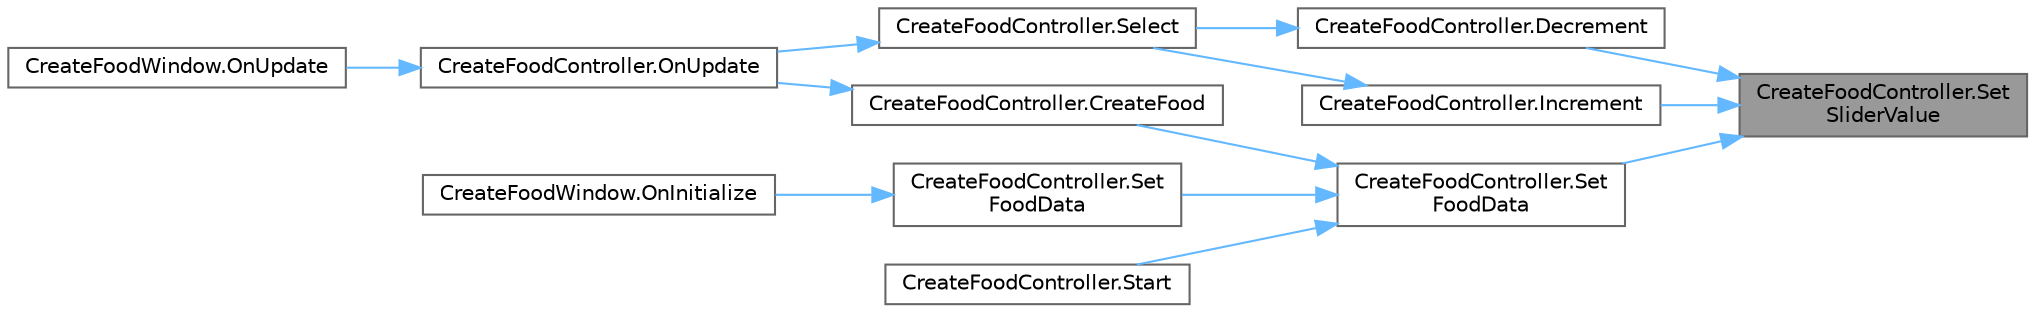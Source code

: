 digraph "CreateFoodController.SetSliderValue"
{
 // LATEX_PDF_SIZE
  bgcolor="transparent";
  edge [fontname=Helvetica,fontsize=10,labelfontname=Helvetica,labelfontsize=10];
  node [fontname=Helvetica,fontsize=10,shape=box,height=0.2,width=0.4];
  rankdir="RL";
  Node1 [id="Node000001",label="CreateFoodController.Set\lSliderValue",height=0.2,width=0.4,color="gray40", fillcolor="grey60", style="filled", fontcolor="black",tooltip=" "];
  Node1 -> Node2 [id="edge1_Node000001_Node000002",dir="back",color="steelblue1",style="solid",tooltip=" "];
  Node2 [id="Node000002",label="CreateFoodController.Decrement",height=0.2,width=0.4,color="grey40", fillcolor="white", style="filled",URL="$class_create_food_controller.html#a30c8376f6da3f6d720a7c836185c9ab3",tooltip=" "];
  Node2 -> Node3 [id="edge2_Node000002_Node000003",dir="back",color="steelblue1",style="solid",tooltip=" "];
  Node3 [id="Node000003",label="CreateFoodController.Select",height=0.2,width=0.4,color="grey40", fillcolor="white", style="filled",URL="$class_create_food_controller.html#a4057a9ed1efbbf3b6138d06bd3bee120",tooltip=" "];
  Node3 -> Node4 [id="edge3_Node000003_Node000004",dir="back",color="steelblue1",style="solid",tooltip=" "];
  Node4 [id="Node000004",label="CreateFoodController.OnUpdate",height=0.2,width=0.4,color="grey40", fillcolor="white", style="filled",URL="$class_create_food_controller.html#ad4d60dc7157247326f383c8ceb25f76e",tooltip="実行処理"];
  Node4 -> Node5 [id="edge4_Node000004_Node000005",dir="back",color="steelblue1",style="solid",tooltip=" "];
  Node5 [id="Node000005",label="CreateFoodWindow.OnUpdate",height=0.2,width=0.4,color="grey40", fillcolor="white", style="filled",URL="$class_create_food_window.html#add6e26869c70228c376ff3531aee63dc",tooltip=" "];
  Node1 -> Node6 [id="edge5_Node000001_Node000006",dir="back",color="steelblue1",style="solid",tooltip=" "];
  Node6 [id="Node000006",label="CreateFoodController.Increment",height=0.2,width=0.4,color="grey40", fillcolor="white", style="filled",URL="$class_create_food_controller.html#a83cb7671ab188d9b9fbc1017537a9f58",tooltip=" "];
  Node6 -> Node3 [id="edge6_Node000006_Node000003",dir="back",color="steelblue1",style="solid",tooltip=" "];
  Node1 -> Node7 [id="edge7_Node000001_Node000007",dir="back",color="steelblue1",style="solid",tooltip=" "];
  Node7 [id="Node000007",label="CreateFoodController.Set\lFoodData",height=0.2,width=0.4,color="grey40", fillcolor="white", style="filled",URL="$class_create_food_controller.html#a4cb1940681ce30b96c04c4b2c3a56b77",tooltip=" "];
  Node7 -> Node8 [id="edge8_Node000007_Node000008",dir="back",color="steelblue1",style="solid",tooltip=" "];
  Node8 [id="Node000008",label="CreateFoodController.CreateFood",height=0.2,width=0.4,color="grey40", fillcolor="white", style="filled",URL="$class_create_food_controller.html#a8a5c9a8cd6c5a2b4d3f032daf443e366",tooltip=" "];
  Node8 -> Node4 [id="edge9_Node000008_Node000004",dir="back",color="steelblue1",style="solid",tooltip=" "];
  Node7 -> Node9 [id="edge10_Node000007_Node000009",dir="back",color="steelblue1",style="solid",tooltip=" "];
  Node9 [id="Node000009",label="CreateFoodController.Set\lFoodData",height=0.2,width=0.4,color="grey40", fillcolor="white", style="filled",URL="$class_create_food_controller.html#aebc166a071e9d91ff8a30853edfee9f0",tooltip="作成する料理のデータをセットする"];
  Node9 -> Node10 [id="edge11_Node000009_Node000010",dir="back",color="steelblue1",style="solid",tooltip=" "];
  Node10 [id="Node000010",label="CreateFoodWindow.OnInitialize",height=0.2,width=0.4,color="grey40", fillcolor="white", style="filled",URL="$class_create_food_window.html#a0c5756f960fa02c86581f7171c6b5452",tooltip=" "];
  Node7 -> Node11 [id="edge12_Node000007_Node000011",dir="back",color="steelblue1",style="solid",tooltip=" "];
  Node11 [id="Node000011",label="CreateFoodController.Start",height=0.2,width=0.4,color="grey40", fillcolor="white", style="filled",URL="$class_create_food_controller.html#ac2091123c154fc974125c477ea8638ea",tooltip=" "];
}
